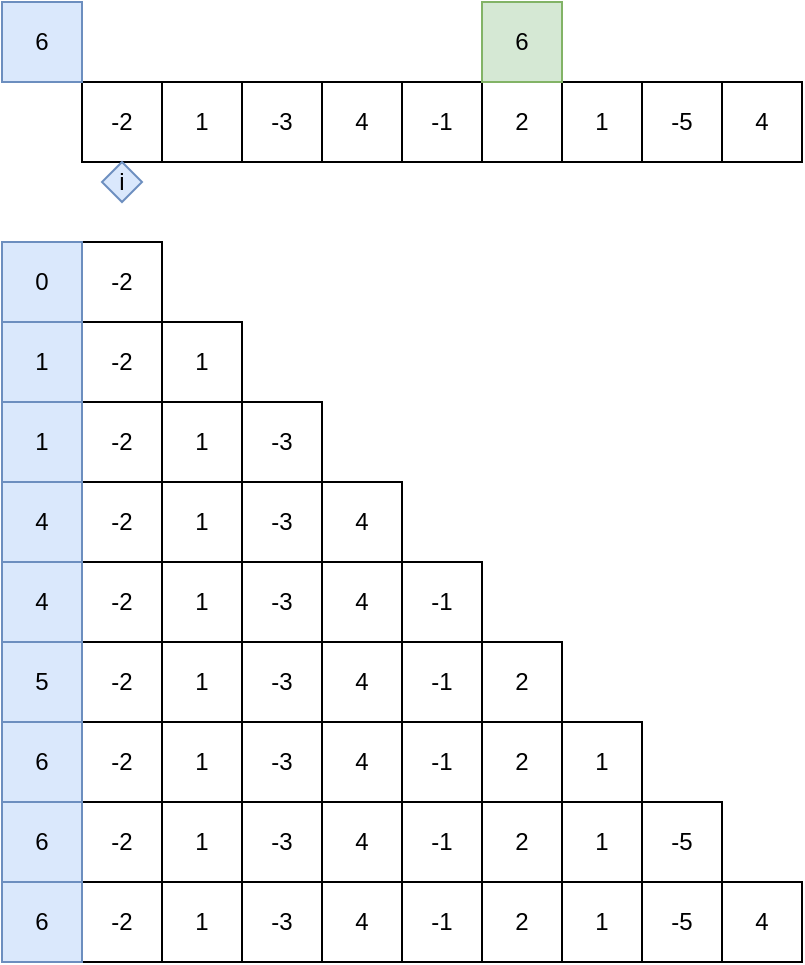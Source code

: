 <mxfile version="14.5.1" type="device" pages="5"><diagram id="fXZ9ey0XnalBWeDKV9Oc" name="MaxSubArray"><mxGraphModel dx="749" dy="322" grid="1" gridSize="10" guides="1" tooltips="1" connect="1" arrows="1" fold="1" page="1" pageScale="1" pageWidth="850" pageHeight="1100" math="0" shadow="0"><root><mxCell id="PlR-FzXXn1_sZ5rAfPlT-0"/><mxCell id="PlR-FzXXn1_sZ5rAfPlT-1" parent="PlR-FzXXn1_sZ5rAfPlT-0"/><mxCell id="Sh1Xdj6r5TPvRgqYWskm-10" value="1" style="rounded=0;whiteSpace=wrap;html=1;" parent="PlR-FzXXn1_sZ5rAfPlT-1" vertex="1"><mxGeometry x="240" y="520" width="40" height="40" as="geometry"/></mxCell><mxCell id="Sh1Xdj6r5TPvRgqYWskm-11" value="-3" style="rounded=0;whiteSpace=wrap;html=1;" parent="PlR-FzXXn1_sZ5rAfPlT-1" vertex="1"><mxGeometry x="280" y="520" width="40" height="40" as="geometry"/></mxCell><mxCell id="Sh1Xdj6r5TPvRgqYWskm-16" value="-2" style="rounded=0;whiteSpace=wrap;html=1;" parent="PlR-FzXXn1_sZ5rAfPlT-1" vertex="1"><mxGeometry x="200" y="520" width="40" height="40" as="geometry"/></mxCell><mxCell id="Sh1Xdj6r5TPvRgqYWskm-19" value="4" style="rounded=0;whiteSpace=wrap;html=1;" parent="PlR-FzXXn1_sZ5rAfPlT-1" vertex="1"><mxGeometry x="320" y="520" width="40" height="40" as="geometry"/></mxCell><mxCell id="SriMVRMzEudZ1CUNFhan-0" value="-1" style="rounded=0;whiteSpace=wrap;html=1;" vertex="1" parent="PlR-FzXXn1_sZ5rAfPlT-1"><mxGeometry x="360" y="520" width="40" height="40" as="geometry"/></mxCell><mxCell id="SriMVRMzEudZ1CUNFhan-1" value="2" style="rounded=0;whiteSpace=wrap;html=1;" vertex="1" parent="PlR-FzXXn1_sZ5rAfPlT-1"><mxGeometry x="400" y="520" width="40" height="40" as="geometry"/></mxCell><mxCell id="SriMVRMzEudZ1CUNFhan-2" value="1" style="rounded=0;whiteSpace=wrap;html=1;" vertex="1" parent="PlR-FzXXn1_sZ5rAfPlT-1"><mxGeometry x="440" y="520" width="40" height="40" as="geometry"/></mxCell><mxCell id="SriMVRMzEudZ1CUNFhan-3" value="-5" style="rounded=0;whiteSpace=wrap;html=1;" vertex="1" parent="PlR-FzXXn1_sZ5rAfPlT-1"><mxGeometry x="480" y="520" width="40" height="40" as="geometry"/></mxCell><mxCell id="SriMVRMzEudZ1CUNFhan-4" value="4" style="rounded=0;whiteSpace=wrap;html=1;" vertex="1" parent="PlR-FzXXn1_sZ5rAfPlT-1"><mxGeometry x="520" y="520" width="40" height="40" as="geometry"/></mxCell><mxCell id="SriMVRMzEudZ1CUNFhan-5" value="i" style="rhombus;whiteSpace=wrap;html=1;fillColor=#dae8fc;strokeColor=#6c8ebf;" vertex="1" parent="PlR-FzXXn1_sZ5rAfPlT-1"><mxGeometry x="210" y="560" width="20" height="20" as="geometry"/></mxCell><mxCell id="SriMVRMzEudZ1CUNFhan-7" value="6" style="rounded=0;whiteSpace=wrap;html=1;fillColor=#dae8fc;strokeColor=#6c8ebf;" vertex="1" parent="PlR-FzXXn1_sZ5rAfPlT-1"><mxGeometry x="160" y="480" width="40" height="40" as="geometry"/></mxCell><mxCell id="SriMVRMzEudZ1CUNFhan-12" value="6" style="rounded=0;whiteSpace=wrap;html=1;fillColor=#d5e8d4;strokeColor=#82b366;" vertex="1" parent="PlR-FzXXn1_sZ5rAfPlT-1"><mxGeometry x="400" y="480" width="40" height="40" as="geometry"/></mxCell><mxCell id="TFV_3CqiN_sIsceSWQRi-0" value="-2" style="rounded=0;whiteSpace=wrap;html=1;" vertex="1" parent="PlR-FzXXn1_sZ5rAfPlT-1"><mxGeometry x="200" y="600" width="40" height="40" as="geometry"/></mxCell><mxCell id="TFV_3CqiN_sIsceSWQRi-1" value="0" style="rounded=0;whiteSpace=wrap;html=1;fillColor=#dae8fc;strokeColor=#6c8ebf;" vertex="1" parent="PlR-FzXXn1_sZ5rAfPlT-1"><mxGeometry x="160" y="600" width="40" height="40" as="geometry"/></mxCell><mxCell id="TFV_3CqiN_sIsceSWQRi-2" value="-2" style="rounded=0;whiteSpace=wrap;html=1;" vertex="1" parent="PlR-FzXXn1_sZ5rAfPlT-1"><mxGeometry x="200" y="640" width="40" height="40" as="geometry"/></mxCell><mxCell id="TFV_3CqiN_sIsceSWQRi-3" value="1" style="rounded=0;whiteSpace=wrap;html=1;" vertex="1" parent="PlR-FzXXn1_sZ5rAfPlT-1"><mxGeometry x="240" y="640" width="40" height="40" as="geometry"/></mxCell><mxCell id="TFV_3CqiN_sIsceSWQRi-4" value="1" style="rounded=0;whiteSpace=wrap;html=1;fillColor=#dae8fc;strokeColor=#6c8ebf;" vertex="1" parent="PlR-FzXXn1_sZ5rAfPlT-1"><mxGeometry x="160" y="640" width="40" height="40" as="geometry"/></mxCell><mxCell id="TFV_3CqiN_sIsceSWQRi-5" value="-2" style="rounded=0;whiteSpace=wrap;html=1;" vertex="1" parent="PlR-FzXXn1_sZ5rAfPlT-1"><mxGeometry x="200" y="680" width="40" height="40" as="geometry"/></mxCell><mxCell id="TFV_3CqiN_sIsceSWQRi-6" value="1" style="rounded=0;whiteSpace=wrap;html=1;" vertex="1" parent="PlR-FzXXn1_sZ5rAfPlT-1"><mxGeometry x="240" y="680" width="40" height="40" as="geometry"/></mxCell><mxCell id="TFV_3CqiN_sIsceSWQRi-7" value="1" style="rounded=0;whiteSpace=wrap;html=1;fillColor=#dae8fc;strokeColor=#6c8ebf;" vertex="1" parent="PlR-FzXXn1_sZ5rAfPlT-1"><mxGeometry x="160" y="680" width="40" height="40" as="geometry"/></mxCell><mxCell id="TFV_3CqiN_sIsceSWQRi-8" value="-3" style="rounded=0;whiteSpace=wrap;html=1;" vertex="1" parent="PlR-FzXXn1_sZ5rAfPlT-1"><mxGeometry x="280" y="680" width="40" height="40" as="geometry"/></mxCell><mxCell id="TFV_3CqiN_sIsceSWQRi-9" value="-2" style="rounded=0;whiteSpace=wrap;html=1;" vertex="1" parent="PlR-FzXXn1_sZ5rAfPlT-1"><mxGeometry x="200" y="720" width="40" height="40" as="geometry"/></mxCell><mxCell id="TFV_3CqiN_sIsceSWQRi-10" value="1" style="rounded=0;whiteSpace=wrap;html=1;" vertex="1" parent="PlR-FzXXn1_sZ5rAfPlT-1"><mxGeometry x="240" y="720" width="40" height="40" as="geometry"/></mxCell><mxCell id="TFV_3CqiN_sIsceSWQRi-11" value="4" style="rounded=0;whiteSpace=wrap;html=1;fillColor=#dae8fc;strokeColor=#6c8ebf;" vertex="1" parent="PlR-FzXXn1_sZ5rAfPlT-1"><mxGeometry x="160" y="720" width="40" height="40" as="geometry"/></mxCell><mxCell id="TFV_3CqiN_sIsceSWQRi-12" value="-3" style="rounded=0;whiteSpace=wrap;html=1;" vertex="1" parent="PlR-FzXXn1_sZ5rAfPlT-1"><mxGeometry x="280" y="720" width="40" height="40" as="geometry"/></mxCell><mxCell id="TFV_3CqiN_sIsceSWQRi-13" value="4" style="rounded=0;whiteSpace=wrap;html=1;" vertex="1" parent="PlR-FzXXn1_sZ5rAfPlT-1"><mxGeometry x="320" y="720" width="40" height="40" as="geometry"/></mxCell><mxCell id="Ubtwv23AnW1SFinbjMoW-0" value="-2" style="rounded=0;whiteSpace=wrap;html=1;" vertex="1" parent="PlR-FzXXn1_sZ5rAfPlT-1"><mxGeometry x="200" y="760" width="40" height="40" as="geometry"/></mxCell><mxCell id="Ubtwv23AnW1SFinbjMoW-1" value="1" style="rounded=0;whiteSpace=wrap;html=1;" vertex="1" parent="PlR-FzXXn1_sZ5rAfPlT-1"><mxGeometry x="240" y="760" width="40" height="40" as="geometry"/></mxCell><mxCell id="Ubtwv23AnW1SFinbjMoW-2" value="4" style="rounded=0;whiteSpace=wrap;html=1;fillColor=#dae8fc;strokeColor=#6c8ebf;" vertex="1" parent="PlR-FzXXn1_sZ5rAfPlT-1"><mxGeometry x="160" y="760" width="40" height="40" as="geometry"/></mxCell><mxCell id="Ubtwv23AnW1SFinbjMoW-3" value="-3" style="rounded=0;whiteSpace=wrap;html=1;" vertex="1" parent="PlR-FzXXn1_sZ5rAfPlT-1"><mxGeometry x="280" y="760" width="40" height="40" as="geometry"/></mxCell><mxCell id="Ubtwv23AnW1SFinbjMoW-4" value="4" style="rounded=0;whiteSpace=wrap;html=1;" vertex="1" parent="PlR-FzXXn1_sZ5rAfPlT-1"><mxGeometry x="320" y="760" width="40" height="40" as="geometry"/></mxCell><mxCell id="Ubtwv23AnW1SFinbjMoW-5" value="-1" style="rounded=0;whiteSpace=wrap;html=1;" vertex="1" parent="PlR-FzXXn1_sZ5rAfPlT-1"><mxGeometry x="360" y="760" width="40" height="40" as="geometry"/></mxCell><mxCell id="Ubtwv23AnW1SFinbjMoW-6" value="-2" style="rounded=0;whiteSpace=wrap;html=1;" vertex="1" parent="PlR-FzXXn1_sZ5rAfPlT-1"><mxGeometry x="200" y="800" width="40" height="40" as="geometry"/></mxCell><mxCell id="Ubtwv23AnW1SFinbjMoW-7" value="1" style="rounded=0;whiteSpace=wrap;html=1;" vertex="1" parent="PlR-FzXXn1_sZ5rAfPlT-1"><mxGeometry x="240" y="800" width="40" height="40" as="geometry"/></mxCell><mxCell id="Ubtwv23AnW1SFinbjMoW-8" value="5" style="rounded=0;whiteSpace=wrap;html=1;fillColor=#dae8fc;strokeColor=#6c8ebf;" vertex="1" parent="PlR-FzXXn1_sZ5rAfPlT-1"><mxGeometry x="160" y="800" width="40" height="40" as="geometry"/></mxCell><mxCell id="Ubtwv23AnW1SFinbjMoW-9" value="-3" style="rounded=0;whiteSpace=wrap;html=1;" vertex="1" parent="PlR-FzXXn1_sZ5rAfPlT-1"><mxGeometry x="280" y="800" width="40" height="40" as="geometry"/></mxCell><mxCell id="Ubtwv23AnW1SFinbjMoW-10" value="4" style="rounded=0;whiteSpace=wrap;html=1;" vertex="1" parent="PlR-FzXXn1_sZ5rAfPlT-1"><mxGeometry x="320" y="800" width="40" height="40" as="geometry"/></mxCell><mxCell id="Ubtwv23AnW1SFinbjMoW-11" value="-1" style="rounded=0;whiteSpace=wrap;html=1;" vertex="1" parent="PlR-FzXXn1_sZ5rAfPlT-1"><mxGeometry x="360" y="800" width="40" height="40" as="geometry"/></mxCell><mxCell id="Ubtwv23AnW1SFinbjMoW-12" value="2" style="rounded=0;whiteSpace=wrap;html=1;" vertex="1" parent="PlR-FzXXn1_sZ5rAfPlT-1"><mxGeometry x="400" y="800" width="40" height="40" as="geometry"/></mxCell><mxCell id="Ubtwv23AnW1SFinbjMoW-13" value="-2" style="rounded=0;whiteSpace=wrap;html=1;" vertex="1" parent="PlR-FzXXn1_sZ5rAfPlT-1"><mxGeometry x="200" y="840" width="40" height="40" as="geometry"/></mxCell><mxCell id="Ubtwv23AnW1SFinbjMoW-14" value="1" style="rounded=0;whiteSpace=wrap;html=1;" vertex="1" parent="PlR-FzXXn1_sZ5rAfPlT-1"><mxGeometry x="240" y="840" width="40" height="40" as="geometry"/></mxCell><mxCell id="Ubtwv23AnW1SFinbjMoW-15" value="6" style="rounded=0;whiteSpace=wrap;html=1;fillColor=#dae8fc;strokeColor=#6c8ebf;" vertex="1" parent="PlR-FzXXn1_sZ5rAfPlT-1"><mxGeometry x="160" y="840" width="40" height="40" as="geometry"/></mxCell><mxCell id="Ubtwv23AnW1SFinbjMoW-16" value="-3" style="rounded=0;whiteSpace=wrap;html=1;" vertex="1" parent="PlR-FzXXn1_sZ5rAfPlT-1"><mxGeometry x="280" y="840" width="40" height="40" as="geometry"/></mxCell><mxCell id="Ubtwv23AnW1SFinbjMoW-17" value="4" style="rounded=0;whiteSpace=wrap;html=1;" vertex="1" parent="PlR-FzXXn1_sZ5rAfPlT-1"><mxGeometry x="320" y="840" width="40" height="40" as="geometry"/></mxCell><mxCell id="Ubtwv23AnW1SFinbjMoW-18" value="-1" style="rounded=0;whiteSpace=wrap;html=1;" vertex="1" parent="PlR-FzXXn1_sZ5rAfPlT-1"><mxGeometry x="360" y="840" width="40" height="40" as="geometry"/></mxCell><mxCell id="Ubtwv23AnW1SFinbjMoW-19" value="2" style="rounded=0;whiteSpace=wrap;html=1;" vertex="1" parent="PlR-FzXXn1_sZ5rAfPlT-1"><mxGeometry x="400" y="840" width="40" height="40" as="geometry"/></mxCell><mxCell id="Ubtwv23AnW1SFinbjMoW-20" value="1" style="rounded=0;whiteSpace=wrap;html=1;" vertex="1" parent="PlR-FzXXn1_sZ5rAfPlT-1"><mxGeometry x="440" y="840" width="40" height="40" as="geometry"/></mxCell><mxCell id="Ubtwv23AnW1SFinbjMoW-21" value="-2" style="rounded=0;whiteSpace=wrap;html=1;" vertex="1" parent="PlR-FzXXn1_sZ5rAfPlT-1"><mxGeometry x="200" y="880" width="40" height="40" as="geometry"/></mxCell><mxCell id="Ubtwv23AnW1SFinbjMoW-22" value="1" style="rounded=0;whiteSpace=wrap;html=1;" vertex="1" parent="PlR-FzXXn1_sZ5rAfPlT-1"><mxGeometry x="240" y="880" width="40" height="40" as="geometry"/></mxCell><mxCell id="Ubtwv23AnW1SFinbjMoW-23" value="6" style="rounded=0;whiteSpace=wrap;html=1;fillColor=#dae8fc;strokeColor=#6c8ebf;" vertex="1" parent="PlR-FzXXn1_sZ5rAfPlT-1"><mxGeometry x="160" y="880" width="40" height="40" as="geometry"/></mxCell><mxCell id="Ubtwv23AnW1SFinbjMoW-24" value="-3" style="rounded=0;whiteSpace=wrap;html=1;" vertex="1" parent="PlR-FzXXn1_sZ5rAfPlT-1"><mxGeometry x="280" y="880" width="40" height="40" as="geometry"/></mxCell><mxCell id="Ubtwv23AnW1SFinbjMoW-25" value="4" style="rounded=0;whiteSpace=wrap;html=1;" vertex="1" parent="PlR-FzXXn1_sZ5rAfPlT-1"><mxGeometry x="320" y="880" width="40" height="40" as="geometry"/></mxCell><mxCell id="Ubtwv23AnW1SFinbjMoW-26" value="-1" style="rounded=0;whiteSpace=wrap;html=1;" vertex="1" parent="PlR-FzXXn1_sZ5rAfPlT-1"><mxGeometry x="360" y="880" width="40" height="40" as="geometry"/></mxCell><mxCell id="Ubtwv23AnW1SFinbjMoW-27" value="2" style="rounded=0;whiteSpace=wrap;html=1;" vertex="1" parent="PlR-FzXXn1_sZ5rAfPlT-1"><mxGeometry x="400" y="880" width="40" height="40" as="geometry"/></mxCell><mxCell id="Ubtwv23AnW1SFinbjMoW-28" value="1" style="rounded=0;whiteSpace=wrap;html=1;" vertex="1" parent="PlR-FzXXn1_sZ5rAfPlT-1"><mxGeometry x="440" y="880" width="40" height="40" as="geometry"/></mxCell><mxCell id="Ubtwv23AnW1SFinbjMoW-29" value="-5" style="rounded=0;whiteSpace=wrap;html=1;" vertex="1" parent="PlR-FzXXn1_sZ5rAfPlT-1"><mxGeometry x="480" y="880" width="40" height="40" as="geometry"/></mxCell><mxCell id="Ubtwv23AnW1SFinbjMoW-30" value="-2" style="rounded=0;whiteSpace=wrap;html=1;" vertex="1" parent="PlR-FzXXn1_sZ5rAfPlT-1"><mxGeometry x="200" y="920" width="40" height="40" as="geometry"/></mxCell><mxCell id="Ubtwv23AnW1SFinbjMoW-31" value="1" style="rounded=0;whiteSpace=wrap;html=1;" vertex="1" parent="PlR-FzXXn1_sZ5rAfPlT-1"><mxGeometry x="240" y="920" width="40" height="40" as="geometry"/></mxCell><mxCell id="Ubtwv23AnW1SFinbjMoW-32" value="6" style="rounded=0;whiteSpace=wrap;html=1;fillColor=#dae8fc;strokeColor=#6c8ebf;" vertex="1" parent="PlR-FzXXn1_sZ5rAfPlT-1"><mxGeometry x="160" y="920" width="40" height="40" as="geometry"/></mxCell><mxCell id="Ubtwv23AnW1SFinbjMoW-33" value="-3" style="rounded=0;whiteSpace=wrap;html=1;" vertex="1" parent="PlR-FzXXn1_sZ5rAfPlT-1"><mxGeometry x="280" y="920" width="40" height="40" as="geometry"/></mxCell><mxCell id="Ubtwv23AnW1SFinbjMoW-34" value="4" style="rounded=0;whiteSpace=wrap;html=1;" vertex="1" parent="PlR-FzXXn1_sZ5rAfPlT-1"><mxGeometry x="320" y="920" width="40" height="40" as="geometry"/></mxCell><mxCell id="Ubtwv23AnW1SFinbjMoW-35" value="-1" style="rounded=0;whiteSpace=wrap;html=1;" vertex="1" parent="PlR-FzXXn1_sZ5rAfPlT-1"><mxGeometry x="360" y="920" width="40" height="40" as="geometry"/></mxCell><mxCell id="Ubtwv23AnW1SFinbjMoW-36" value="2" style="rounded=0;whiteSpace=wrap;html=1;" vertex="1" parent="PlR-FzXXn1_sZ5rAfPlT-1"><mxGeometry x="400" y="920" width="40" height="40" as="geometry"/></mxCell><mxCell id="Ubtwv23AnW1SFinbjMoW-37" value="1" style="rounded=0;whiteSpace=wrap;html=1;" vertex="1" parent="PlR-FzXXn1_sZ5rAfPlT-1"><mxGeometry x="440" y="920" width="40" height="40" as="geometry"/></mxCell><mxCell id="Ubtwv23AnW1SFinbjMoW-38" value="-5" style="rounded=0;whiteSpace=wrap;html=1;" vertex="1" parent="PlR-FzXXn1_sZ5rAfPlT-1"><mxGeometry x="480" y="920" width="40" height="40" as="geometry"/></mxCell><mxCell id="Ubtwv23AnW1SFinbjMoW-39" value="4" style="rounded=0;whiteSpace=wrap;html=1;" vertex="1" parent="PlR-FzXXn1_sZ5rAfPlT-1"><mxGeometry x="520" y="920" width="40" height="40" as="geometry"/></mxCell></root></mxGraphModel></diagram><diagram id="g91wGRpgmf16wkbzC7Xa" name="climbStairs"><mxGraphModel dx="749" dy="322" grid="1" gridSize="10" guides="1" tooltips="1" connect="1" arrows="1" fold="1" page="1" pageScale="1" pageWidth="850" pageHeight="1100" math="0" shadow="0"><root><mxCell id="0GZpMU1nmYICSKvBvTRz-0"/><mxCell id="0GZpMU1nmYICSKvBvTRz-1" parent="0GZpMU1nmYICSKvBvTRz-0"/><mxCell id="bRllUh54lQJfgPBoqnwg-0" value="" style="rounded=0;whiteSpace=wrap;html=1;" vertex="1" parent="0GZpMU1nmYICSKvBvTRz-1"><mxGeometry x="200" y="560" width="40" height="40" as="geometry"/></mxCell><mxCell id="bRllUh54lQJfgPBoqnwg-2" value="" style="rounded=0;whiteSpace=wrap;html=1;" vertex="1" parent="0GZpMU1nmYICSKvBvTRz-1"><mxGeometry x="200" y="520" width="40" height="40" as="geometry"/></mxCell><mxCell id="bRllUh54lQJfgPBoqnwg-9" value="" style="rounded=0;whiteSpace=wrap;html=1;" vertex="1" parent="0GZpMU1nmYICSKvBvTRz-1"><mxGeometry x="240" y="560" width="40" height="40" as="geometry"/></mxCell><mxCell id="bRllUh54lQJfgPBoqnwg-10" value="" style="rounded=0;whiteSpace=wrap;html=1;" vertex="1" parent="0GZpMU1nmYICSKvBvTRz-1"><mxGeometry x="200" y="600" width="40" height="40" as="geometry"/></mxCell><mxCell id="bRllUh54lQJfgPBoqnwg-11" value="" style="rounded=0;whiteSpace=wrap;html=1;" vertex="1" parent="0GZpMU1nmYICSKvBvTRz-1"><mxGeometry x="240" y="600" width="40" height="40" as="geometry"/></mxCell><mxCell id="bRllUh54lQJfgPBoqnwg-12" value="" style="rounded=0;whiteSpace=wrap;html=1;" vertex="1" parent="0GZpMU1nmYICSKvBvTRz-1"><mxGeometry x="280" y="600" width="40" height="40" as="geometry"/></mxCell><mxCell id="bRllUh54lQJfgPBoqnwg-13" value="1" style="rounded=0;whiteSpace=wrap;html=1;fillColor=#dae8fc;strokeColor=#6c8ebf;" vertex="1" parent="0GZpMU1nmYICSKvBvTRz-1"><mxGeometry x="140" y="520" width="40" height="40" as="geometry"/></mxCell><mxCell id="bRllUh54lQJfgPBoqnwg-14" value="2" style="rounded=0;whiteSpace=wrap;html=1;fillColor=#dae8fc;strokeColor=#6c8ebf;" vertex="1" parent="0GZpMU1nmYICSKvBvTRz-1"><mxGeometry x="140" y="560" width="40" height="40" as="geometry"/></mxCell><mxCell id="bRllUh54lQJfgPBoqnwg-15" value="3" style="rounded=0;whiteSpace=wrap;html=1;fillColor=#dae8fc;strokeColor=#6c8ebf;" vertex="1" parent="0GZpMU1nmYICSKvBvTRz-1"><mxGeometry x="140" y="600" width="40" height="40" as="geometry"/></mxCell><mxCell id="bRllUh54lQJfgPBoqnwg-16" value="" style="rounded=0;whiteSpace=wrap;html=1;" vertex="1" parent="0GZpMU1nmYICSKvBvTRz-1"><mxGeometry x="200" y="640" width="40" height="40" as="geometry"/></mxCell><mxCell id="bRllUh54lQJfgPBoqnwg-17" value="" style="rounded=0;whiteSpace=wrap;html=1;" vertex="1" parent="0GZpMU1nmYICSKvBvTRz-1"><mxGeometry x="240" y="640" width="40" height="40" as="geometry"/></mxCell><mxCell id="bRllUh54lQJfgPBoqnwg-18" value="" style="rounded=0;whiteSpace=wrap;html=1;" vertex="1" parent="0GZpMU1nmYICSKvBvTRz-1"><mxGeometry x="280" y="640" width="40" height="40" as="geometry"/></mxCell><mxCell id="bRllUh54lQJfgPBoqnwg-19" value="5" style="rounded=0;whiteSpace=wrap;html=1;fillColor=#dae8fc;strokeColor=#6c8ebf;" vertex="1" parent="0GZpMU1nmYICSKvBvTRz-1"><mxGeometry x="140" y="640" width="40" height="40" as="geometry"/></mxCell><mxCell id="bRllUh54lQJfgPBoqnwg-20" value="" style="rounded=0;whiteSpace=wrap;html=1;" vertex="1" parent="0GZpMU1nmYICSKvBvTRz-1"><mxGeometry x="320" y="640" width="40" height="40" as="geometry"/></mxCell><mxCell id="bRllUh54lQJfgPBoqnwg-54" style="rounded=0;orthogonalLoop=1;jettySize=auto;html=1;entryX=0.5;entryY=0;entryDx=0;entryDy=0;endArrow=blockThin;endFill=1;" edge="1" parent="0GZpMU1nmYICSKvBvTRz-1" source="bRllUh54lQJfgPBoqnwg-47" target="bRllUh54lQJfgPBoqnwg-52"><mxGeometry relative="1" as="geometry"/></mxCell><mxCell id="bRllUh54lQJfgPBoqnwg-55" style="edgeStyle=none;rounded=0;orthogonalLoop=1;jettySize=auto;html=1;entryX=0.5;entryY=0;entryDx=0;entryDy=0;endArrow=blockThin;endFill=1;" edge="1" parent="0GZpMU1nmYICSKvBvTRz-1" source="bRllUh54lQJfgPBoqnwg-47" target="bRllUh54lQJfgPBoqnwg-53"><mxGeometry relative="1" as="geometry"/></mxCell><mxCell id="bRllUh54lQJfgPBoqnwg-47" value="5" style="rounded=0;whiteSpace=wrap;html=1;fillColor=#dae8fc;strokeColor=#6c8ebf;" vertex="1" parent="0GZpMU1nmYICSKvBvTRz-1"><mxGeometry x="740" y="500" width="40" height="40" as="geometry"/></mxCell><mxCell id="bRllUh54lQJfgPBoqnwg-57" style="edgeStyle=none;rounded=0;orthogonalLoop=1;jettySize=auto;html=1;entryX=0.5;entryY=0;entryDx=0;entryDy=0;endArrow=blockThin;endFill=1;" edge="1" parent="0GZpMU1nmYICSKvBvTRz-1" source="bRllUh54lQJfgPBoqnwg-52" target="bRllUh54lQJfgPBoqnwg-56"><mxGeometry relative="1" as="geometry"/></mxCell><mxCell id="bRllUh54lQJfgPBoqnwg-59" style="edgeStyle=none;rounded=0;orthogonalLoop=1;jettySize=auto;html=1;entryX=0.5;entryY=0;entryDx=0;entryDy=0;endArrow=blockThin;endFill=1;" edge="1" parent="0GZpMU1nmYICSKvBvTRz-1" source="bRllUh54lQJfgPBoqnwg-52" target="bRllUh54lQJfgPBoqnwg-58"><mxGeometry relative="1" as="geometry"/></mxCell><mxCell id="bRllUh54lQJfgPBoqnwg-52" value="4" style="rounded=0;whiteSpace=wrap;html=1;fillColor=#dae8fc;strokeColor=#6c8ebf;" vertex="1" parent="0GZpMU1nmYICSKvBvTRz-1"><mxGeometry x="660" y="550" width="40" height="40" as="geometry"/></mxCell><mxCell id="bRllUh54lQJfgPBoqnwg-70" style="edgeStyle=none;rounded=0;orthogonalLoop=1;jettySize=auto;html=1;entryX=0.5;entryY=0;entryDx=0;entryDy=0;endArrow=blockThin;endFill=1;" edge="1" parent="0GZpMU1nmYICSKvBvTRz-1" source="bRllUh54lQJfgPBoqnwg-53" target="bRllUh54lQJfgPBoqnwg-68"><mxGeometry relative="1" as="geometry"/></mxCell><mxCell id="bRllUh54lQJfgPBoqnwg-71" style="edgeStyle=none;rounded=0;orthogonalLoop=1;jettySize=auto;html=1;entryX=0.5;entryY=0;entryDx=0;entryDy=0;endArrow=blockThin;endFill=1;" edge="1" parent="0GZpMU1nmYICSKvBvTRz-1" source="bRllUh54lQJfgPBoqnwg-53" target="bRllUh54lQJfgPBoqnwg-69"><mxGeometry relative="1" as="geometry"/></mxCell><mxCell id="bRllUh54lQJfgPBoqnwg-53" value="3" style="rounded=0;whiteSpace=wrap;html=1;fillColor=#dae8fc;strokeColor=#6c8ebf;" vertex="1" parent="0GZpMU1nmYICSKvBvTRz-1"><mxGeometry x="810" y="550" width="40" height="40" as="geometry"/></mxCell><mxCell id="bRllUh54lQJfgPBoqnwg-62" style="edgeStyle=none;rounded=0;orthogonalLoop=1;jettySize=auto;html=1;entryX=0.5;entryY=0;entryDx=0;entryDy=0;endArrow=blockThin;endFill=1;" edge="1" parent="0GZpMU1nmYICSKvBvTRz-1" source="bRllUh54lQJfgPBoqnwg-56" target="bRllUh54lQJfgPBoqnwg-60"><mxGeometry relative="1" as="geometry"/></mxCell><mxCell id="bRllUh54lQJfgPBoqnwg-63" style="edgeStyle=none;rounded=0;orthogonalLoop=1;jettySize=auto;html=1;entryX=0.5;entryY=0;entryDx=0;entryDy=0;endArrow=blockThin;endFill=1;" edge="1" parent="0GZpMU1nmYICSKvBvTRz-1" source="bRllUh54lQJfgPBoqnwg-56" target="bRllUh54lQJfgPBoqnwg-61"><mxGeometry relative="1" as="geometry"/></mxCell><mxCell id="bRllUh54lQJfgPBoqnwg-56" value="3" style="rounded=0;whiteSpace=wrap;html=1;fillColor=#dae8fc;strokeColor=#6c8ebf;" vertex="1" parent="0GZpMU1nmYICSKvBvTRz-1"><mxGeometry x="610" y="620" width="40" height="40" as="geometry"/></mxCell><mxCell id="bRllUh54lQJfgPBoqnwg-65" value="" style="edgeStyle=none;rounded=0;orthogonalLoop=1;jettySize=auto;html=1;endArrow=blockThin;endFill=1;" edge="1" parent="0GZpMU1nmYICSKvBvTRz-1" source="bRllUh54lQJfgPBoqnwg-58" target="bRllUh54lQJfgPBoqnwg-64"><mxGeometry relative="1" as="geometry"/></mxCell><mxCell id="bRllUh54lQJfgPBoqnwg-79" style="edgeStyle=none;rounded=0;orthogonalLoop=1;jettySize=auto;html=1;entryX=0.5;entryY=0;entryDx=0;entryDy=0;endArrow=blockThin;endFill=1;" edge="1" parent="0GZpMU1nmYICSKvBvTRz-1" source="bRllUh54lQJfgPBoqnwg-58" target="bRllUh54lQJfgPBoqnwg-78"><mxGeometry relative="1" as="geometry"/></mxCell><mxCell id="bRllUh54lQJfgPBoqnwg-58" value="2" style="rounded=0;whiteSpace=wrap;html=1;fillColor=#dae8fc;strokeColor=#6c8ebf;" vertex="1" parent="0GZpMU1nmYICSKvBvTRz-1"><mxGeometry x="680" y="620" width="40" height="40" as="geometry"/></mxCell><mxCell id="bRllUh54lQJfgPBoqnwg-67" value="" style="edgeStyle=none;rounded=0;orthogonalLoop=1;jettySize=auto;html=1;endArrow=blockThin;endFill=1;" edge="1" parent="0GZpMU1nmYICSKvBvTRz-1" source="bRllUh54lQJfgPBoqnwg-60" target="bRllUh54lQJfgPBoqnwg-66"><mxGeometry relative="1" as="geometry"/></mxCell><mxCell id="bRllUh54lQJfgPBoqnwg-77" style="edgeStyle=none;rounded=0;orthogonalLoop=1;jettySize=auto;html=1;entryX=0.5;entryY=0;entryDx=0;entryDy=0;endArrow=blockThin;endFill=1;" edge="1" parent="0GZpMU1nmYICSKvBvTRz-1" source="bRllUh54lQJfgPBoqnwg-60" target="bRllUh54lQJfgPBoqnwg-76"><mxGeometry relative="1" as="geometry"/></mxCell><mxCell id="bRllUh54lQJfgPBoqnwg-60" value="2" style="rounded=0;whiteSpace=wrap;html=1;fillColor=#dae8fc;strokeColor=#6c8ebf;" vertex="1" parent="0GZpMU1nmYICSKvBvTRz-1"><mxGeometry x="570" y="680" width="40" height="40" as="geometry"/></mxCell><mxCell id="bRllUh54lQJfgPBoqnwg-61" value="1" style="rounded=0;whiteSpace=wrap;html=1;fillColor=#dae8fc;strokeColor=#6c8ebf;" vertex="1" parent="0GZpMU1nmYICSKvBvTRz-1"><mxGeometry x="620" y="680" width="40" height="40" as="geometry"/></mxCell><mxCell id="bRllUh54lQJfgPBoqnwg-64" value="1" style="rounded=0;whiteSpace=wrap;html=1;fillColor=#dae8fc;strokeColor=#6c8ebf;" vertex="1" parent="0GZpMU1nmYICSKvBvTRz-1"><mxGeometry x="670" y="680" width="40" height="40" as="geometry"/></mxCell><mxCell id="bRllUh54lQJfgPBoqnwg-66" value="1" style="rounded=0;whiteSpace=wrap;html=1;fillColor=#dae8fc;strokeColor=#6c8ebf;" vertex="1" parent="0GZpMU1nmYICSKvBvTRz-1"><mxGeometry x="540" y="740" width="40" height="40" as="geometry"/></mxCell><mxCell id="bRllUh54lQJfgPBoqnwg-73" style="edgeStyle=none;rounded=0;orthogonalLoop=1;jettySize=auto;html=1;entryX=0.5;entryY=0;entryDx=0;entryDy=0;endArrow=blockThin;endFill=1;" edge="1" parent="0GZpMU1nmYICSKvBvTRz-1" source="bRllUh54lQJfgPBoqnwg-68" target="bRllUh54lQJfgPBoqnwg-72"><mxGeometry relative="1" as="geometry"/></mxCell><mxCell id="bRllUh54lQJfgPBoqnwg-75" style="edgeStyle=none;rounded=0;orthogonalLoop=1;jettySize=auto;html=1;entryX=0.5;entryY=0;entryDx=0;entryDy=0;endArrow=blockThin;endFill=1;" edge="1" parent="0GZpMU1nmYICSKvBvTRz-1" source="bRllUh54lQJfgPBoqnwg-68" target="bRllUh54lQJfgPBoqnwg-74"><mxGeometry relative="1" as="geometry"/></mxCell><mxCell id="bRllUh54lQJfgPBoqnwg-68" value="2" style="rounded=0;whiteSpace=wrap;html=1;fillColor=#dae8fc;strokeColor=#6c8ebf;" vertex="1" parent="0GZpMU1nmYICSKvBvTRz-1"><mxGeometry x="780" y="620" width="40" height="40" as="geometry"/></mxCell><mxCell id="bRllUh54lQJfgPBoqnwg-69" value="1" style="rounded=0;whiteSpace=wrap;html=1;fillColor=#dae8fc;strokeColor=#6c8ebf;" vertex="1" parent="0GZpMU1nmYICSKvBvTRz-1"><mxGeometry x="840" y="620" width="40" height="40" as="geometry"/></mxCell><mxCell id="bRllUh54lQJfgPBoqnwg-72" value="1" style="rounded=0;whiteSpace=wrap;html=1;fillColor=#dae8fc;strokeColor=#6c8ebf;" vertex="1" parent="0GZpMU1nmYICSKvBvTRz-1"><mxGeometry x="770" y="680" width="40" height="40" as="geometry"/></mxCell><mxCell id="bRllUh54lQJfgPBoqnwg-74" value="0" style="rounded=0;whiteSpace=wrap;html=1;fillColor=#f5f5f5;strokeColor=#666666;fontColor=#333333;" vertex="1" parent="0GZpMU1nmYICSKvBvTRz-1"><mxGeometry x="820" y="680" width="40" height="40" as="geometry"/></mxCell><mxCell id="bRllUh54lQJfgPBoqnwg-76" value="0" style="rounded=0;whiteSpace=wrap;html=1;fillColor=#f5f5f5;strokeColor=#666666;fontColor=#333333;" vertex="1" parent="0GZpMU1nmYICSKvBvTRz-1"><mxGeometry x="590" y="740" width="40" height="40" as="geometry"/></mxCell><mxCell id="bRllUh54lQJfgPBoqnwg-78" value="0" style="rounded=0;whiteSpace=wrap;html=1;fillColor=#f5f5f5;strokeColor=#666666;fontColor=#333333;" vertex="1" parent="0GZpMU1nmYICSKvBvTRz-1"><mxGeometry x="720" y="680" width="40" height="40" as="geometry"/></mxCell><mxCell id="bRllUh54lQJfgPBoqnwg-80" value="" style="rounded=0;whiteSpace=wrap;html=1;" vertex="1" parent="0GZpMU1nmYICSKvBvTRz-1"><mxGeometry x="160" y="920" width="40" height="40" as="geometry"/></mxCell><mxCell id="bRllUh54lQJfgPBoqnwg-87" value="" style="rounded=0;whiteSpace=wrap;html=1;" vertex="1" parent="0GZpMU1nmYICSKvBvTRz-1"><mxGeometry x="200" y="920" width="40" height="40" as="geometry"/></mxCell><mxCell id="bRllUh54lQJfgPBoqnwg-88" value="" style="rounded=0;whiteSpace=wrap;html=1;" vertex="1" parent="0GZpMU1nmYICSKvBvTRz-1"><mxGeometry x="240" y="920" width="40" height="40" as="geometry"/></mxCell><mxCell id="bRllUh54lQJfgPBoqnwg-89" value="" style="rounded=0;whiteSpace=wrap;html=1;" vertex="1" parent="0GZpMU1nmYICSKvBvTRz-1"><mxGeometry x="280" y="920" width="40" height="40" as="geometry"/></mxCell><mxCell id="bRllUh54lQJfgPBoqnwg-90" value="" style="rounded=0;whiteSpace=wrap;html=1;" vertex="1" parent="0GZpMU1nmYICSKvBvTRz-1"><mxGeometry x="320" y="920" width="40" height="40" as="geometry"/></mxCell><mxCell id="bRllUh54lQJfgPBoqnwg-91" value="i" style="rhombus;whiteSpace=wrap;html=1;fillColor=#dae8fc;strokeColor=#6c8ebf;" vertex="1" parent="0GZpMU1nmYICSKvBvTRz-1"><mxGeometry x="290" y="960" width="20" height="20" as="geometry"/></mxCell><mxCell id="bRllUh54lQJfgPBoqnwg-94" value="2" style="rounded=0;whiteSpace=wrap;html=1;" vertex="1" parent="0GZpMU1nmYICSKvBvTRz-1"><mxGeometry x="120" y="880" width="40" height="40" as="geometry"/></mxCell><mxCell id="bRllUh54lQJfgPBoqnwg-96" value="" style="rounded=0;whiteSpace=wrap;html=1;strokeColor=#82b366;fillColor=#D5E8D488;" vertex="1" parent="0GZpMU1nmYICSKvBvTRz-1"><mxGeometry x="240" y="920" width="80" height="40" as="geometry"/></mxCell></root></mxGraphModel></diagram><diagram id="zvwbZB6J61bWuxeYVgvm" name="IsSubsequence"><mxGraphModel dx="517" dy="222" grid="1" gridSize="10" guides="1" tooltips="1" connect="1" arrows="1" fold="1" page="1" pageScale="1" pageWidth="850" pageHeight="1100" math="0" shadow="0"><root><mxCell id="FuspT1hW6-tErSFZZa_w-0"/><mxCell id="FuspT1hW6-tErSFZZa_w-1" parent="FuspT1hW6-tErSFZZa_w-0"/><mxCell id="7cxib19EPaQQbRqtOvh3-0" value="a" style="rounded=0;whiteSpace=wrap;html=1;" vertex="1" parent="FuspT1hW6-tErSFZZa_w-1"><mxGeometry x="200" y="438" width="40" height="40" as="geometry"/></mxCell><mxCell id="7cxib19EPaQQbRqtOvh3-1" value="h" style="rounded=0;whiteSpace=wrap;html=1;" vertex="1" parent="FuspT1hW6-tErSFZZa_w-1"><mxGeometry x="240" y="438" width="40" height="40" as="geometry"/></mxCell><mxCell id="7cxib19EPaQQbRqtOvh3-2" value="b" style="rounded=0;whiteSpace=wrap;html=1;" vertex="1" parent="FuspT1hW6-tErSFZZa_w-1"><mxGeometry x="280" y="438" width="40" height="40" as="geometry"/></mxCell><mxCell id="7cxib19EPaQQbRqtOvh3-3" value="g" style="rounded=0;whiteSpace=wrap;html=1;" vertex="1" parent="FuspT1hW6-tErSFZZa_w-1"><mxGeometry x="320" y="438" width="40" height="40" as="geometry"/></mxCell><mxCell id="7cxib19EPaQQbRqtOvh3-5" value="d" style="rounded=0;whiteSpace=wrap;html=1;" vertex="1" parent="FuspT1hW6-tErSFZZa_w-1"><mxGeometry x="360" y="438" width="40" height="40" as="geometry"/></mxCell><mxCell id="7cxib19EPaQQbRqtOvh3-6" value="c" style="rounded=0;whiteSpace=wrap;html=1;" vertex="1" parent="FuspT1hW6-tErSFZZa_w-1"><mxGeometry x="400" y="438" width="40" height="40" as="geometry"/></mxCell><mxCell id="7cxib19EPaQQbRqtOvh3-10" value="j" style="rhombus;whiteSpace=wrap;html=1;fillColor=#dae8fc;strokeColor=#6c8ebf;" vertex="1" parent="FuspT1hW6-tErSFZZa_w-1"><mxGeometry x="410" y="357" width="20" height="20" as="geometry"/></mxCell><mxCell id="7cxib19EPaQQbRqtOvh3-13" value="a" style="rounded=0;whiteSpace=wrap;html=1;" vertex="1" parent="FuspT1hW6-tErSFZZa_w-1"><mxGeometry x="200" y="600" width="40" height="40" as="geometry"/></mxCell><mxCell id="7cxib19EPaQQbRqtOvh3-16" value="0" style="rounded=0;whiteSpace=wrap;html=1;fillColor=#dae8fc;strokeColor=#6c8ebf;" vertex="1" parent="FuspT1hW6-tErSFZZa_w-1"><mxGeometry x="160" y="600" width="40" height="40" as="geometry"/></mxCell><mxCell id="7cxib19EPaQQbRqtOvh3-17" value="a" style="rounded=0;whiteSpace=wrap;html=1;" vertex="1" parent="FuspT1hW6-tErSFZZa_w-1"><mxGeometry x="200" y="640" width="40" height="40" as="geometry"/></mxCell><mxCell id="7cxib19EPaQQbRqtOvh3-20" value="0" style="rounded=0;whiteSpace=wrap;html=1;fillColor=#dae8fc;strokeColor=#6c8ebf;" vertex="1" parent="FuspT1hW6-tErSFZZa_w-1"><mxGeometry x="160" y="640" width="40" height="40" as="geometry"/></mxCell><mxCell id="7cxib19EPaQQbRqtOvh3-23" value="a" style="rounded=0;whiteSpace=wrap;html=1;" vertex="1" parent="FuspT1hW6-tErSFZZa_w-1"><mxGeometry x="200" y="680" width="40" height="40" as="geometry"/></mxCell><mxCell id="7cxib19EPaQQbRqtOvh3-26" value="0" style="rounded=0;whiteSpace=wrap;html=1;fillColor=#dae8fc;strokeColor=#6c8ebf;" vertex="1" parent="FuspT1hW6-tErSFZZa_w-1"><mxGeometry x="160" y="680" width="40" height="40" as="geometry"/></mxCell><mxCell id="7cxib19EPaQQbRqtOvh3-29" value="c" style="rounded=0;whiteSpace=wrap;html=1;" vertex="1" parent="FuspT1hW6-tErSFZZa_w-1"><mxGeometry x="240" y="640" width="40" height="40" as="geometry"/></mxCell><mxCell id="7cxib19EPaQQbRqtOvh3-30" value="c" style="rounded=0;whiteSpace=wrap;html=1;" vertex="1" parent="FuspT1hW6-tErSFZZa_w-1"><mxGeometry x="240" y="600" width="40" height="40" as="geometry"/></mxCell><mxCell id="7cxib19EPaQQbRqtOvh3-31" value="c" style="rounded=0;whiteSpace=wrap;html=1;" vertex="1" parent="FuspT1hW6-tErSFZZa_w-1"><mxGeometry x="240" y="680" width="40" height="40" as="geometry"/></mxCell><mxCell id="7cxib19EPaQQbRqtOvh3-32" value="d" style="rounded=0;whiteSpace=wrap;html=1;" vertex="1" parent="FuspT1hW6-tErSFZZa_w-1"><mxGeometry x="280" y="680" width="40" height="40" as="geometry"/></mxCell><mxCell id="7cxib19EPaQQbRqtOvh3-33" value="d" style="rounded=0;whiteSpace=wrap;html=1;" vertex="1" parent="FuspT1hW6-tErSFZZa_w-1"><mxGeometry x="280" y="640" width="40" height="40" as="geometry"/></mxCell><mxCell id="7cxib19EPaQQbRqtOvh3-34" value="b" style="rounded=0;whiteSpace=wrap;html=1;" vertex="1" parent="FuspT1hW6-tErSFZZa_w-1"><mxGeometry x="320" y="680" width="40" height="40" as="geometry"/></mxCell><mxCell id="7cxib19EPaQQbRqtOvh3-7" value="a" style="rounded=0;whiteSpace=wrap;html=1;" vertex="1" parent="FuspT1hW6-tErSFZZa_w-1"><mxGeometry x="320" y="377" width="40" height="40" as="geometry"/></mxCell><mxCell id="7cxib19EPaQQbRqtOvh3-8" value="b" style="rounded=0;whiteSpace=wrap;html=1;" vertex="1" parent="FuspT1hW6-tErSFZZa_w-1"><mxGeometry x="360" y="377" width="40" height="40" as="geometry"/></mxCell><mxCell id="XErts6iPseHvoDRA8bzc-0" value="i" style="rhombus;whiteSpace=wrap;html=1;fillColor=#dae8fc;strokeColor=#6c8ebf;" vertex="1" parent="FuspT1hW6-tErSFZZa_w-1"><mxGeometry x="410" y="478" width="20" height="20" as="geometry"/></mxCell><mxCell id="XErts6iPseHvoDRA8bzc-2" value="c" style="rounded=0;whiteSpace=wrap;html=1;" vertex="1" parent="FuspT1hW6-tErSFZZa_w-1"><mxGeometry x="400" y="377" width="40" height="40" as="geometry"/></mxCell></root></mxGraphModel></diagram><diagram id="2S29qWUSEDHFBZr0Swg1" name="uniquePaths"><mxGraphModel dx="749" dy="1422" grid="1" gridSize="10" guides="1" tooltips="1" connect="1" arrows="1" fold="1" page="1" pageScale="1" pageWidth="850" pageHeight="1100" math="0" shadow="0"><root><mxCell id="TpsFkwNYho-fzGnAmJKM-0"/><mxCell id="TpsFkwNYho-fzGnAmJKM-1" parent="TpsFkwNYho-fzGnAmJKM-0"/><mxCell id="Lu4yWm_AMqWLiCtZN4-z-0" value="1" style="rounded=0;whiteSpace=wrap;html=1;" vertex="1" parent="TpsFkwNYho-fzGnAmJKM-1"><mxGeometry x="160" y="120" width="40" height="40" as="geometry"/></mxCell><mxCell id="Lu4yWm_AMqWLiCtZN4-z-1" value="1" style="rounded=0;whiteSpace=wrap;html=1;" vertex="1" parent="TpsFkwNYho-fzGnAmJKM-1"><mxGeometry x="200" y="120" width="40" height="40" as="geometry"/></mxCell><mxCell id="Lu4yWm_AMqWLiCtZN4-z-6" value="1" style="rounded=0;whiteSpace=wrap;html=1;" vertex="1" parent="TpsFkwNYho-fzGnAmJKM-1"><mxGeometry x="160" y="160" width="40" height="40" as="geometry"/></mxCell><mxCell id="Lu4yWm_AMqWLiCtZN4-z-7" value="2" style="rounded=0;whiteSpace=wrap;html=1;" vertex="1" parent="TpsFkwNYho-fzGnAmJKM-1"><mxGeometry x="200" y="160" width="40" height="40" as="geometry"/></mxCell><mxCell id="Lu4yWm_AMqWLiCtZN4-z-8" value="1" style="rounded=0;whiteSpace=wrap;html=1;" vertex="1" parent="TpsFkwNYho-fzGnAmJKM-1"><mxGeometry x="240" y="120" width="40" height="40" as="geometry"/></mxCell><mxCell id="Lu4yWm_AMqWLiCtZN4-z-9" value="3" style="rounded=0;whiteSpace=wrap;html=1;" vertex="1" parent="TpsFkwNYho-fzGnAmJKM-1"><mxGeometry x="240" y="160" width="40" height="40" as="geometry"/></mxCell><mxCell id="Lu4yWm_AMqWLiCtZN4-z-17" value="1" style="rounded=0;whiteSpace=wrap;html=1;" vertex="1" parent="TpsFkwNYho-fzGnAmJKM-1"><mxGeometry x="280" y="120" width="40" height="40" as="geometry"/></mxCell><mxCell id="Lu4yWm_AMqWLiCtZN4-z-18" value="4" style="rounded=0;whiteSpace=wrap;html=1;" vertex="1" parent="TpsFkwNYho-fzGnAmJKM-1"><mxGeometry x="280" y="160" width="40" height="40" as="geometry"/></mxCell><mxCell id="Y5Y8AeVCOuni0Ts5uFiS-2" value="1" style="rounded=0;whiteSpace=wrap;html=1;" vertex="1" parent="TpsFkwNYho-fzGnAmJKM-1"><mxGeometry x="160" y="200" width="40" height="40" as="geometry"/></mxCell><mxCell id="Y5Y8AeVCOuni0Ts5uFiS-3" value="3" style="rounded=0;whiteSpace=wrap;html=1;" vertex="1" parent="TpsFkwNYho-fzGnAmJKM-1"><mxGeometry x="200" y="200" width="40" height="40" as="geometry"/></mxCell><mxCell id="Y5Y8AeVCOuni0Ts5uFiS-4" value="6" style="rounded=0;whiteSpace=wrap;html=1;" vertex="1" parent="TpsFkwNYho-fzGnAmJKM-1"><mxGeometry x="240" y="200" width="40" height="40" as="geometry"/></mxCell><mxCell id="Y5Y8AeVCOuni0Ts5uFiS-5" value="10" style="rounded=0;whiteSpace=wrap;html=1;" vertex="1" parent="TpsFkwNYho-fzGnAmJKM-1"><mxGeometry x="280" y="200" width="40" height="40" as="geometry"/></mxCell><mxCell id="Y5Y8AeVCOuni0Ts5uFiS-6" value="1" style="rounded=0;whiteSpace=wrap;html=1;" vertex="1" parent="TpsFkwNYho-fzGnAmJKM-1"><mxGeometry x="320" y="120" width="40" height="40" as="geometry"/></mxCell><mxCell id="Y5Y8AeVCOuni0Ts5uFiS-7" value="5" style="rounded=0;whiteSpace=wrap;html=1;" vertex="1" parent="TpsFkwNYho-fzGnAmJKM-1"><mxGeometry x="320" y="160" width="40" height="40" as="geometry"/></mxCell><mxCell id="Y5Y8AeVCOuni0Ts5uFiS-8" value="15" style="rounded=0;whiteSpace=wrap;html=1;" vertex="1" parent="TpsFkwNYho-fzGnAmJKM-1"><mxGeometry x="320" y="200" width="40" height="40" as="geometry"/></mxCell><mxCell id="Y5Y8AeVCOuni0Ts5uFiS-9" value="1" style="rounded=0;whiteSpace=wrap;html=1;" vertex="1" parent="TpsFkwNYho-fzGnAmJKM-1"><mxGeometry x="360" y="120" width="40" height="40" as="geometry"/></mxCell><mxCell id="Y5Y8AeVCOuni0Ts5uFiS-10" value="6" style="rounded=0;whiteSpace=wrap;html=1;" vertex="1" parent="TpsFkwNYho-fzGnAmJKM-1"><mxGeometry x="360" y="160" width="40" height="40" as="geometry"/></mxCell><mxCell id="Y5Y8AeVCOuni0Ts5uFiS-11" value="21" style="rounded=0;whiteSpace=wrap;html=1;" vertex="1" parent="TpsFkwNYho-fzGnAmJKM-1"><mxGeometry x="360" y="200" width="40" height="40" as="geometry"/></mxCell><mxCell id="Y5Y8AeVCOuni0Ts5uFiS-12" value="1" style="rounded=0;whiteSpace=wrap;html=1;" vertex="1" parent="TpsFkwNYho-fzGnAmJKM-1"><mxGeometry x="400" y="120" width="40" height="40" as="geometry"/></mxCell><mxCell id="Y5Y8AeVCOuni0Ts5uFiS-13" value="7" style="rounded=0;whiteSpace=wrap;html=1;" vertex="1" parent="TpsFkwNYho-fzGnAmJKM-1"><mxGeometry x="400" y="160" width="40" height="40" as="geometry"/></mxCell><mxCell id="Y5Y8AeVCOuni0Ts5uFiS-14" value="28" style="rounded=0;whiteSpace=wrap;html=1;" vertex="1" parent="TpsFkwNYho-fzGnAmJKM-1"><mxGeometry x="400" y="200" width="40" height="40" as="geometry"/></mxCell><mxCell id="Y5Y8AeVCOuni0Ts5uFiS-15" value="0" style="rounded=0;whiteSpace=wrap;html=1;" vertex="1" parent="TpsFkwNYho-fzGnAmJKM-1"><mxGeometry x="150" y="-60" width="40" height="40" as="geometry"/></mxCell><mxCell id="Y5Y8AeVCOuni0Ts5uFiS-16" value="0" style="rounded=0;whiteSpace=wrap;html=1;" vertex="1" parent="TpsFkwNYho-fzGnAmJKM-1"><mxGeometry x="190" y="-60" width="40" height="40" as="geometry"/></mxCell><mxCell id="Y5Y8AeVCOuni0Ts5uFiS-17" value="0" style="rounded=0;whiteSpace=wrap;html=1;" vertex="1" parent="TpsFkwNYho-fzGnAmJKM-1"><mxGeometry x="150" y="-20" width="40" height="40" as="geometry"/></mxCell><mxCell id="Y5Y8AeVCOuni0Ts5uFiS-19" value="0" style="rounded=0;whiteSpace=wrap;html=1;" vertex="1" parent="TpsFkwNYho-fzGnAmJKM-1"><mxGeometry x="230" y="-60" width="40" height="40" as="geometry"/></mxCell><mxCell id="Y5Y8AeVCOuni0Ts5uFiS-23" value="0" style="rounded=0;whiteSpace=wrap;html=1;" vertex="1" parent="TpsFkwNYho-fzGnAmJKM-1"><mxGeometry x="150" y="20" width="40" height="40" as="geometry"/></mxCell><mxCell id="Y5Y8AeVCOuni0Ts5uFiS-27" value="1" style="rounded=0;whiteSpace=wrap;html=1;" vertex="1" parent="TpsFkwNYho-fzGnAmJKM-1"><mxGeometry x="190" y="-20" width="40" height="40" as="geometry"/></mxCell><mxCell id="Y5Y8AeVCOuni0Ts5uFiS-28" value="0" style="rounded=0;whiteSpace=wrap;html=1;" vertex="1" parent="TpsFkwNYho-fzGnAmJKM-1"><mxGeometry x="230" y="-20" width="40" height="40" as="geometry"/></mxCell><mxCell id="Y5Y8AeVCOuni0Ts5uFiS-30" value="0" style="rounded=0;whiteSpace=wrap;html=1;" vertex="1" parent="TpsFkwNYho-fzGnAmJKM-1"><mxGeometry x="190" y="20" width="40" height="40" as="geometry"/></mxCell><mxCell id="Y5Y8AeVCOuni0Ts5uFiS-31" value="0" style="rounded=0;whiteSpace=wrap;html=1;" vertex="1" parent="TpsFkwNYho-fzGnAmJKM-1"><mxGeometry x="230" y="20" width="40" height="40" as="geometry"/></mxCell></root></mxGraphModel></diagram><diagram id="pTwzTQhv2ykUfVz-cXjH" name="rob"><mxGraphModel dx="749" dy="1422" grid="1" gridSize="10" guides="1" tooltips="1" connect="1" arrows="1" fold="1" page="1" pageScale="1" pageWidth="850" pageHeight="1100" math="0" shadow="0"><root><mxCell id="pWXa26f6feVTdnhrzOD3-0"/><mxCell id="pWXa26f6feVTdnhrzOD3-1" parent="pWXa26f6feVTdnhrzOD3-0"/><mxCell id="ANQQVvideW1UC5iZxlw--0" value="1" style="rounded=0;whiteSpace=wrap;html=1;" vertex="1" parent="pWXa26f6feVTdnhrzOD3-1"><mxGeometry x="200" y="-400" width="40" height="40" as="geometry"/></mxCell><mxCell id="ANQQVvideW1UC5iZxlw--1" value="2" style="rounded=0;whiteSpace=wrap;html=1;" vertex="1" parent="pWXa26f6feVTdnhrzOD3-1"><mxGeometry x="240" y="-400" width="40" height="40" as="geometry"/></mxCell><mxCell id="ANQQVvideW1UC5iZxlw--16" value="1" style="rounded=0;whiteSpace=wrap;html=1;" vertex="1" parent="pWXa26f6feVTdnhrzOD3-1"><mxGeometry x="200" y="-440" width="40" height="40" as="geometry"/></mxCell><mxCell id="ANQQVvideW1UC5iZxlw--17" value="1" style="rounded=0;whiteSpace=wrap;html=1;" vertex="1" parent="pWXa26f6feVTdnhrzOD3-1"><mxGeometry x="200" y="-360" width="40" height="40" as="geometry"/></mxCell><mxCell id="ANQQVvideW1UC5iZxlw--18" value="2" style="rounded=0;whiteSpace=wrap;html=1;" vertex="1" parent="pWXa26f6feVTdnhrzOD3-1"><mxGeometry x="240" y="-360" width="40" height="40" as="geometry"/></mxCell><mxCell id="ANQQVvideW1UC5iZxlw--19" value="3" style="rounded=0;whiteSpace=wrap;html=1;" vertex="1" parent="pWXa26f6feVTdnhrzOD3-1"><mxGeometry x="280" y="-360" width="40" height="40" as="geometry"/></mxCell><mxCell id="ANQQVvideW1UC5iZxlw--20" value="1" style="rounded=0;whiteSpace=wrap;html=1;fillColor=#dae8fc;strokeColor=#6c8ebf;" vertex="1" parent="pWXa26f6feVTdnhrzOD3-1"><mxGeometry x="160" y="-440" width="40" height="40" as="geometry"/></mxCell><mxCell id="ANQQVvideW1UC5iZxlw--21" value="2" style="rounded=0;whiteSpace=wrap;html=1;fillColor=#dae8fc;strokeColor=#6c8ebf;" vertex="1" parent="pWXa26f6feVTdnhrzOD3-1"><mxGeometry x="160" y="-400" width="40" height="40" as="geometry"/></mxCell><mxCell id="ANQQVvideW1UC5iZxlw--22" value="4" style="rounded=0;whiteSpace=wrap;html=1;fillColor=#dae8fc;strokeColor=#6c8ebf;" vertex="1" parent="pWXa26f6feVTdnhrzOD3-1"><mxGeometry x="160" y="-360" width="40" height="40" as="geometry"/></mxCell><mxCell id="ANQQVvideW1UC5iZxlw--23" value="1" style="rounded=0;whiteSpace=wrap;html=1;" vertex="1" parent="pWXa26f6feVTdnhrzOD3-1"><mxGeometry x="200" y="-320" width="40" height="40" as="geometry"/></mxCell><mxCell id="ANQQVvideW1UC5iZxlw--24" value="2" style="rounded=0;whiteSpace=wrap;html=1;" vertex="1" parent="pWXa26f6feVTdnhrzOD3-1"><mxGeometry x="240" y="-320" width="40" height="40" as="geometry"/></mxCell><mxCell id="ANQQVvideW1UC5iZxlw--25" value="3" style="rounded=0;whiteSpace=wrap;html=1;" vertex="1" parent="pWXa26f6feVTdnhrzOD3-1"><mxGeometry x="280" y="-320" width="40" height="40" as="geometry"/></mxCell><mxCell id="ANQQVvideW1UC5iZxlw--26" value="12" style="rounded=0;whiteSpace=wrap;html=1;fillColor=#dae8fc;strokeColor=#6c8ebf;" vertex="1" parent="pWXa26f6feVTdnhrzOD3-1"><mxGeometry x="160" y="-320" width="40" height="40" as="geometry"/></mxCell><mxCell id="ANQQVvideW1UC5iZxlw--27" value="10" style="rounded=0;whiteSpace=wrap;html=1;" vertex="1" parent="pWXa26f6feVTdnhrzOD3-1"><mxGeometry x="320" y="-320" width="40" height="40" as="geometry"/></mxCell><mxCell id="ANQQVvideW1UC5iZxlw--28" value="1" style="rounded=0;whiteSpace=wrap;html=1;" vertex="1" parent="pWXa26f6feVTdnhrzOD3-1"><mxGeometry x="200" y="-280" width="40" height="40" as="geometry"/></mxCell><mxCell id="ANQQVvideW1UC5iZxlw--29" value="2" style="rounded=0;whiteSpace=wrap;html=1;" vertex="1" parent="pWXa26f6feVTdnhrzOD3-1"><mxGeometry x="240" y="-280" width="40" height="40" as="geometry"/></mxCell><mxCell id="ANQQVvideW1UC5iZxlw--30" value="3" style="rounded=0;whiteSpace=wrap;html=1;" vertex="1" parent="pWXa26f6feVTdnhrzOD3-1"><mxGeometry x="280" y="-280" width="40" height="40" as="geometry"/></mxCell><mxCell id="ANQQVvideW1UC5iZxlw--31" value="12" style="rounded=0;whiteSpace=wrap;html=1;fillColor=#dae8fc;strokeColor=#6c8ebf;" vertex="1" parent="pWXa26f6feVTdnhrzOD3-1"><mxGeometry x="160" y="-280" width="40" height="40" as="geometry"/></mxCell><mxCell id="ANQQVvideW1UC5iZxlw--32" value="10" style="rounded=0;whiteSpace=wrap;html=1;" vertex="1" parent="pWXa26f6feVTdnhrzOD3-1"><mxGeometry x="320" y="-280" width="40" height="40" as="geometry"/></mxCell><mxCell id="ANQQVvideW1UC5iZxlw--33" value="5" style="rounded=0;whiteSpace=wrap;html=1;" vertex="1" parent="pWXa26f6feVTdnhrzOD3-1"><mxGeometry x="360" y="-280" width="40" height="40" as="geometry"/></mxCell><mxCell id="ANQQVvideW1UC5iZxlw--34" value="1" style="rounded=0;whiteSpace=wrap;html=1;" vertex="1" parent="pWXa26f6feVTdnhrzOD3-1"><mxGeometry x="200" y="-220" width="40" height="40" as="geometry"/></mxCell><mxCell id="ANQQVvideW1UC5iZxlw--35" value="2" style="rounded=0;whiteSpace=wrap;html=1;" vertex="1" parent="pWXa26f6feVTdnhrzOD3-1"><mxGeometry x="240" y="-220" width="40" height="40" as="geometry"/></mxCell><mxCell id="ANQQVvideW1UC5iZxlw--36" value="3" style="rounded=0;whiteSpace=wrap;html=1;" vertex="1" parent="pWXa26f6feVTdnhrzOD3-1"><mxGeometry x="280" y="-220" width="40" height="40" as="geometry"/></mxCell><mxCell id="ANQQVvideW1UC5iZxlw--37" value="10" style="rounded=0;whiteSpace=wrap;html=1;" vertex="1" parent="pWXa26f6feVTdnhrzOD3-1"><mxGeometry x="320" y="-220" width="40" height="40" as="geometry"/></mxCell><mxCell id="ANQQVvideW1UC5iZxlw--38" value="5" style="rounded=0;whiteSpace=wrap;html=1;" vertex="1" parent="pWXa26f6feVTdnhrzOD3-1"><mxGeometry x="360" y="-220" width="40" height="40" as="geometry"/></mxCell><mxCell id="ANQQVvideW1UC5iZxlw--40" value="1" style="rounded=0;whiteSpace=wrap;html=1;" vertex="1" parent="pWXa26f6feVTdnhrzOD3-1"><mxGeometry x="480" y="-400" width="40" height="40" as="geometry"/></mxCell><mxCell id="ANQQVvideW1UC5iZxlw--42" value="1" style="rounded=0;whiteSpace=wrap;html=1;" vertex="1" parent="pWXa26f6feVTdnhrzOD3-1"><mxGeometry x="480" y="-360" width="40" height="40" as="geometry"/></mxCell><mxCell id="ANQQVvideW1UC5iZxlw--43" value="1" style="rounded=0;whiteSpace=wrap;html=1;" vertex="1" parent="pWXa26f6feVTdnhrzOD3-1"><mxGeometry x="520" y="-360" width="40" height="40" as="geometry"/></mxCell><mxCell id="ANQQVvideW1UC5iZxlw--45" value="1" style="rounded=0;whiteSpace=wrap;html=1;" vertex="1" parent="pWXa26f6feVTdnhrzOD3-1"><mxGeometry x="480" y="-320" width="40" height="40" as="geometry"/></mxCell><mxCell id="ANQQVvideW1UC5iZxlw--46" value="1" style="rounded=0;whiteSpace=wrap;html=1;" vertex="1" parent="pWXa26f6feVTdnhrzOD3-1"><mxGeometry x="520" y="-320" width="40" height="40" as="geometry"/></mxCell><mxCell id="ANQQVvideW1UC5iZxlw--47" value="2" style="rounded=0;whiteSpace=wrap;html=1;" vertex="1" parent="pWXa26f6feVTdnhrzOD3-1"><mxGeometry x="560" y="-320" width="40" height="40" as="geometry"/></mxCell><mxCell id="ANQQVvideW1UC5iZxlw--54" value="2" style="rounded=0;whiteSpace=wrap;html=1;fillColor=#dae8fc;strokeColor=#6c8ebf;" vertex="1" parent="pWXa26f6feVTdnhrzOD3-1"><mxGeometry x="400" y="-440" width="40" height="40" as="geometry"/></mxCell><mxCell id="ANQQVvideW1UC5iZxlw--55" value="2" style="rounded=0;whiteSpace=wrap;html=1;fillColor=#dae8fc;strokeColor=#6c8ebf;" vertex="1" parent="pWXa26f6feVTdnhrzOD3-1"><mxGeometry x="400" y="-400" width="40" height="40" as="geometry"/></mxCell><mxCell id="ANQQVvideW1UC5iZxlw--56" value="2" style="rounded=0;whiteSpace=wrap;html=1;fillColor=#dae8fc;strokeColor=#6c8ebf;" vertex="1" parent="pWXa26f6feVTdnhrzOD3-1"><mxGeometry x="400" y="-360" width="40" height="40" as="geometry"/></mxCell><mxCell id="ANQQVvideW1UC5iZxlw--57" value="3" style="rounded=0;whiteSpace=wrap;html=1;fillColor=#dae8fc;strokeColor=#6c8ebf;" vertex="1" parent="pWXa26f6feVTdnhrzOD3-1"><mxGeometry x="400" y="-320" width="40" height="40" as="geometry"/></mxCell><mxCell id="ANQQVvideW1UC5iZxlw--60" value="2" style="rounded=0;whiteSpace=wrap;html=1;" vertex="1" parent="pWXa26f6feVTdnhrzOD3-1"><mxGeometry x="440" y="-400" width="40" height="40" as="geometry"/></mxCell><mxCell id="ANQQVvideW1UC5iZxlw--61" value="2" style="rounded=0;whiteSpace=wrap;html=1;" vertex="1" parent="pWXa26f6feVTdnhrzOD3-1"><mxGeometry x="440" y="-440" width="40" height="40" as="geometry"/></mxCell><mxCell id="ANQQVvideW1UC5iZxlw--62" value="2" style="rounded=0;whiteSpace=wrap;html=1;" vertex="1" parent="pWXa26f6feVTdnhrzOD3-1"><mxGeometry x="440" y="-360" width="40" height="40" as="geometry"/></mxCell><mxCell id="ANQQVvideW1UC5iZxlw--63" value="2" style="rounded=0;whiteSpace=wrap;html=1;" vertex="1" parent="pWXa26f6feVTdnhrzOD3-1"><mxGeometry x="440" y="-320" width="40" height="40" as="geometry"/></mxCell><mxCell id="ANQQVvideW1UC5iZxlw--65" value="1" style="rounded=0;whiteSpace=wrap;html=1;" vertex="1" parent="pWXa26f6feVTdnhrzOD3-1"><mxGeometry x="440" y="-220" width="40" height="40" as="geometry"/></mxCell><mxCell id="ANQQVvideW1UC5iZxlw--66" value="2" style="rounded=0;whiteSpace=wrap;html=1;" vertex="1" parent="pWXa26f6feVTdnhrzOD3-1"><mxGeometry x="480" y="-220" width="40" height="40" as="geometry"/></mxCell><mxCell id="ANQQVvideW1UC5iZxlw--67" value="3" style="rounded=0;whiteSpace=wrap;html=1;" vertex="1" parent="pWXa26f6feVTdnhrzOD3-1"><mxGeometry x="520" y="-220" width="40" height="40" as="geometry"/></mxCell><mxCell id="ANQQVvideW1UC5iZxlw--68" value="10" style="rounded=0;whiteSpace=wrap;html=1;" vertex="1" parent="pWXa26f6feVTdnhrzOD3-1"><mxGeometry x="560" y="-220" width="40" height="40" as="geometry"/></mxCell><mxCell id="ANQQVvideW1UC5iZxlw--69" value="5" style="rounded=0;whiteSpace=wrap;html=1;" vertex="1" parent="pWXa26f6feVTdnhrzOD3-1"><mxGeometry x="600" y="-220" width="40" height="40" as="geometry"/></mxCell><mxCell id="ANQQVvideW1UC5iZxlw--70" value="1" style="rounded=0;whiteSpace=wrap;html=1;" vertex="1" parent="pWXa26f6feVTdnhrzOD3-1"><mxGeometry x="680" y="-400" width="40" height="40" as="geometry"/></mxCell><mxCell id="ANQQVvideW1UC5iZxlw--71" value="1" style="rounded=0;whiteSpace=wrap;html=1;" vertex="1" parent="pWXa26f6feVTdnhrzOD3-1"><mxGeometry x="680" y="-360" width="40" height="40" as="geometry"/></mxCell><mxCell id="ANQQVvideW1UC5iZxlw--72" value="1" style="rounded=0;whiteSpace=wrap;html=1;" vertex="1" parent="pWXa26f6feVTdnhrzOD3-1"><mxGeometry x="720" y="-360" width="40" height="40" as="geometry"/></mxCell><mxCell id="ANQQVvideW1UC5iZxlw--73" value="1" style="rounded=0;whiteSpace=wrap;html=1;" vertex="1" parent="pWXa26f6feVTdnhrzOD3-1"><mxGeometry x="680" y="-320" width="40" height="40" as="geometry"/></mxCell><mxCell id="ANQQVvideW1UC5iZxlw--74" value="1" style="rounded=0;whiteSpace=wrap;html=1;" vertex="1" parent="pWXa26f6feVTdnhrzOD3-1"><mxGeometry x="720" y="-320" width="40" height="40" as="geometry"/></mxCell><mxCell id="ANQQVvideW1UC5iZxlw--75" value="2" style="rounded=0;whiteSpace=wrap;html=1;" vertex="1" parent="pWXa26f6feVTdnhrzOD3-1"><mxGeometry x="760" y="-320" width="40" height="40" as="geometry"/></mxCell><mxCell id="ANQQVvideW1UC5iZxlw--76" value="2" style="rounded=0;whiteSpace=wrap;html=1;fillColor=#dae8fc;strokeColor=#6c8ebf;" vertex="1" parent="pWXa26f6feVTdnhrzOD3-1"><mxGeometry x="640" y="-440" width="40" height="40" as="geometry"/></mxCell><mxCell id="ANQQVvideW1UC5iZxlw--77" value="2" style="rounded=0;whiteSpace=wrap;html=1;fillColor=#dae8fc;strokeColor=#6c8ebf;" vertex="1" parent="pWXa26f6feVTdnhrzOD3-1"><mxGeometry x="640" y="-400" width="40" height="40" as="geometry"/></mxCell><mxCell id="ANQQVvideW1UC5iZxlw--78" value="2" style="rounded=0;whiteSpace=wrap;html=1;fillColor=#dae8fc;strokeColor=#6c8ebf;" vertex="1" parent="pWXa26f6feVTdnhrzOD3-1"><mxGeometry x="640" y="-360" width="40" height="40" as="geometry"/></mxCell><mxCell id="ANQQVvideW1UC5iZxlw--79" value="3" style="rounded=0;whiteSpace=wrap;html=1;fillColor=#dae8fc;strokeColor=#6c8ebf;" vertex="1" parent="pWXa26f6feVTdnhrzOD3-1"><mxGeometry x="640" y="-320" width="40" height="40" as="geometry"/></mxCell><mxCell id="ANQQVvideW1UC5iZxlw--80" value="2" style="rounded=0;whiteSpace=wrap;html=1;" vertex="1" parent="pWXa26f6feVTdnhrzOD3-1"><mxGeometry x="680" y="-400" width="40" height="40" as="geometry"/></mxCell><mxCell id="ANQQVvideW1UC5iZxlw--81" value="2" style="rounded=0;whiteSpace=wrap;html=1;" vertex="1" parent="pWXa26f6feVTdnhrzOD3-1"><mxGeometry x="680" y="-440" width="40" height="40" as="geometry"/></mxCell><mxCell id="ANQQVvideW1UC5iZxlw--82" value="2" style="rounded=0;whiteSpace=wrap;html=1;" vertex="1" parent="pWXa26f6feVTdnhrzOD3-1"><mxGeometry x="720" y="-360" width="40" height="40" as="geometry"/></mxCell><mxCell id="ANQQVvideW1UC5iZxlw--83" value="2" style="rounded=0;whiteSpace=wrap;html=1;" vertex="1" parent="pWXa26f6feVTdnhrzOD3-1"><mxGeometry x="760" y="-320" width="40" height="40" as="geometry"/></mxCell></root></mxGraphModel></diagram></mxfile>